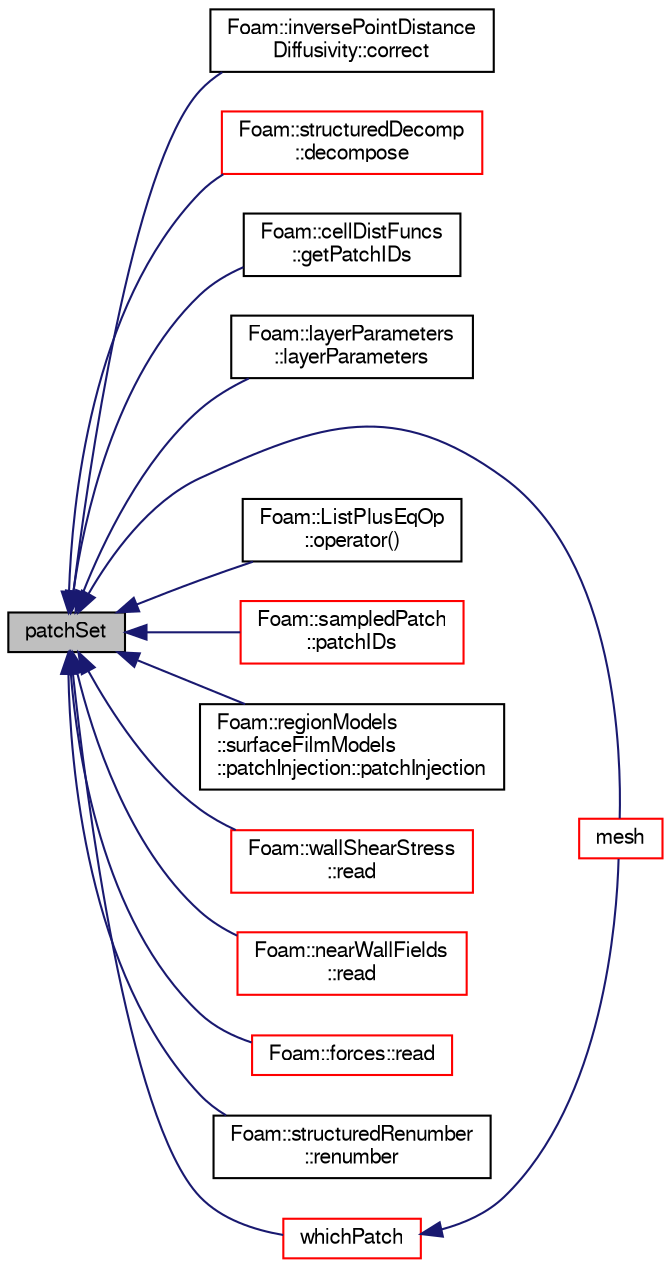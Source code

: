 digraph "patchSet"
{
  bgcolor="transparent";
  edge [fontname="FreeSans",fontsize="10",labelfontname="FreeSans",labelfontsize="10"];
  node [fontname="FreeSans",fontsize="10",shape=record];
  rankdir="LR";
  Node4454 [label="patchSet",height=0.2,width=0.4,color="black", fillcolor="grey75", style="filled", fontcolor="black"];
  Node4454 -> Node4455 [dir="back",color="midnightblue",fontsize="10",style="solid",fontname="FreeSans"];
  Node4455 [label="Foam::inversePointDistance\lDiffusivity::correct",height=0.2,width=0.4,color="black",URL="$a23366.html#a3ae44b28050c3aa494c1d8e18cf618c1",tooltip="Correct the motion diffusivity. "];
  Node4454 -> Node4456 [dir="back",color="midnightblue",fontsize="10",style="solid",fontname="FreeSans"];
  Node4456 [label="Foam::structuredDecomp\l::decompose",height=0.2,width=0.4,color="red",URL="$a28626.html#a971139d60fbf525c8a4dae56d9a386da",tooltip="Return for every coordinate the wanted processor number. Use the. "];
  Node4454 -> Node4459 [dir="back",color="midnightblue",fontsize="10",style="solid",fontname="FreeSans"];
  Node4459 [label="Foam::cellDistFuncs\l::getPatchIDs",height=0.2,width=0.4,color="black",URL="$a24958.html#a0e204c53114d3100fef2e5cf3d1fe465",tooltip="Return the set of patch IDs corresponding to the given names. "];
  Node4454 -> Node4460 [dir="back",color="midnightblue",fontsize="10",style="solid",fontname="FreeSans"];
  Node4460 [label="Foam::layerParameters\l::layerParameters",height=0.2,width=0.4,color="black",URL="$a24630.html#a0bca0e83ae5dc91bf83bfda4f12ac795",tooltip="Construct from dictionary. "];
  Node4454 -> Node4461 [dir="back",color="midnightblue",fontsize="10",style="solid",fontname="FreeSans"];
  Node4461 [label="mesh",height=0.2,width=0.4,color="red",URL="$a27402.html#ae78c91f8ff731c07ccc4351d9fe861ba",tooltip="Return the mesh reference. "];
  Node4454 -> Node4551 [dir="back",color="midnightblue",fontsize="10",style="solid",fontname="FreeSans"];
  Node4551 [label="Foam::ListPlusEqOp\l::operator()",height=0.2,width=0.4,color="black",URL="$a28762.html#a33f59e84c60f75110e784d87fe239ad9"];
  Node4454 -> Node4552 [dir="back",color="midnightblue",fontsize="10",style="solid",fontname="FreeSans"];
  Node4552 [label="Foam::sampledPatch\l::patchIDs",height=0.2,width=0.4,color="red",URL="$a29366.html#a64d6c654128162a9b7b557f2a5009f73"];
  Node4454 -> Node4555 [dir="back",color="midnightblue",fontsize="10",style="solid",fontname="FreeSans"];
  Node4555 [label="Foam::regionModels\l::surfaceFilmModels\l::patchInjection::patchInjection",height=0.2,width=0.4,color="black",URL="$a29110.html#a152b740d187e325136f51f50c9b798ab",tooltip="Construct from surface film model. "];
  Node4454 -> Node4556 [dir="back",color="midnightblue",fontsize="10",style="solid",fontname="FreeSans"];
  Node4556 [label="Foam::wallShearStress\l::read",height=0.2,width=0.4,color="red",URL="$a28930.html#aa9b8764750bd9ff67ca32b6551dc7847",tooltip="Read the wallShearStress data. "];
  Node4454 -> Node4558 [dir="back",color="midnightblue",fontsize="10",style="solid",fontname="FreeSans"];
  Node4558 [label="Foam::nearWallFields\l::read",height=0.2,width=0.4,color="red",URL="$a28750.html#aa9b8764750bd9ff67ca32b6551dc7847",tooltip="Read the field min/max data. "];
  Node4454 -> Node4560 [dir="back",color="midnightblue",fontsize="10",style="solid",fontname="FreeSans"];
  Node4560 [label="Foam::forces::read",height=0.2,width=0.4,color="red",URL="$a28830.html#aa9b8764750bd9ff67ca32b6551dc7847",tooltip="Read the forces data. "];
  Node4454 -> Node4563 [dir="back",color="midnightblue",fontsize="10",style="solid",fontname="FreeSans"];
  Node4563 [label="Foam::structuredRenumber\l::renumber",height=0.2,width=0.4,color="black",URL="$a29222.html#a43e03f902cbbeb39d4552a7e1cee9e73",tooltip="Return the order in which cells need to be visited, i.e. "];
  Node4454 -> Node4564 [dir="back",color="midnightblue",fontsize="10",style="solid",fontname="FreeSans"];
  Node4564 [label="whichPatch",height=0.2,width=0.4,color="red",URL="$a27402.html#aa2ff13fd90903c4f4cdfe81b48b2bb92",tooltip="Return patch index for a given face label. "];
  Node4564 -> Node4461 [dir="back",color="midnightblue",fontsize="10",style="solid",fontname="FreeSans"];
}
